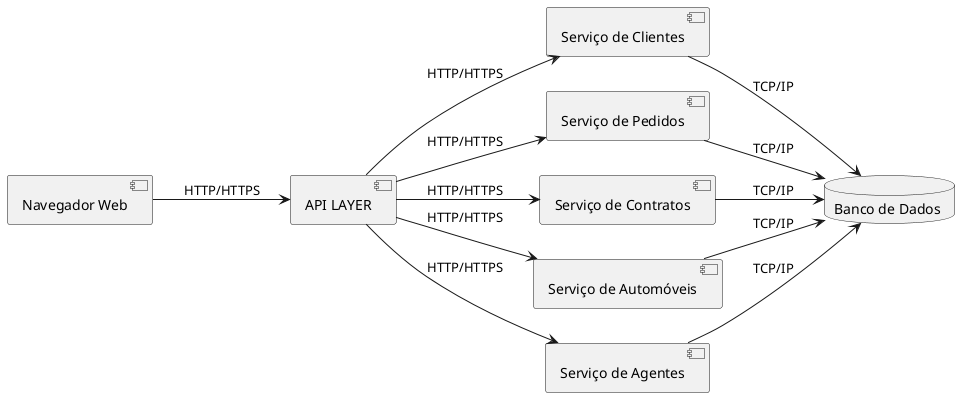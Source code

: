 @startuml
left to right direction

' Definição dos componentes
component "Navegador Web" as navegador
component "API LAYER" as servico_central

component "Serviço de Clientes" as servico_clientes
component "Serviço de Pedidos" as servico_pedidos
component "Serviço de Contratos" as servico_contratos
component "Serviço de Automóveis" as servico_automoveis
component "Serviço de Agentes" as servico_agentes

database "Banco de Dados " as banco_dados

' Conexões entre componentes
navegador --> servico_central : HTTP/HTTPS

servico_central --> servico_clientes : HTTP/HTTPS
servico_central --> servico_pedidos : HTTP/HTTPS
servico_central --> servico_contratos : HTTP/HTTPS
servico_central --> servico_automoveis : HTTP/HTTPS
servico_central --> servico_agentes : HTTP/HTTPS

' Comunicação dos serviços com o banco de dados via TCP/IP
servico_clientes --> banco_dados : TCP/IP
servico_pedidos --> banco_dados : TCP/IP
servico_contratos --> banco_dados : TCP/IP
servico_automoveis --> banco_dados : TCP/IP
servico_agentes --> banco_dados : TCP/IP

@enduml
